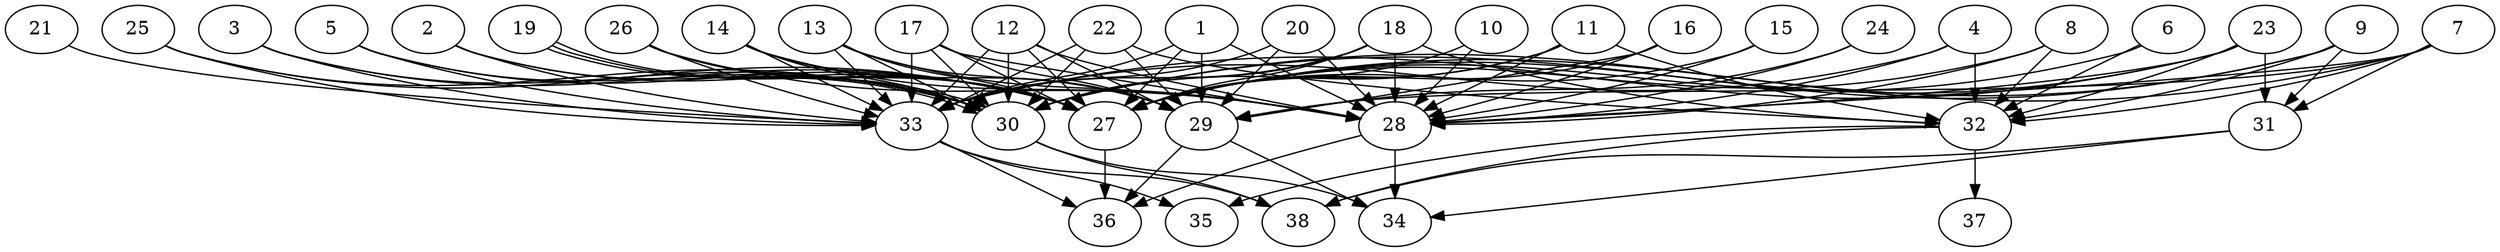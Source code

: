 // DAG (tier=3-complex, mode=data, n=38, ccr=0.530, fat=0.813, density=0.785, regular=0.201, jump=0.317, mindata=4194304, maxdata=33554432)
// DAG automatically generated by daggen at Sun Aug 24 16:33:35 2025
// /home/ermia/Project/Environments/daggen/bin/daggen --dot --ccr 0.530 --fat 0.813 --regular 0.201 --density 0.785 --jump 0.317 --mindata 4194304 --maxdata 33554432 -n 38 
digraph G {
  1 [size="3090114518272161280", alpha="0.03", expect_size="1545057259136080640"]
  1 -> 27 [size ="6729752178065408"]
  1 -> 28 [size ="6729752178065408"]
  1 -> 29 [size ="6729752178065408"]
  1 -> 33 [size ="6729752178065408"]
  2 [size="29828102304000894828544", alpha="0.09", expect_size="14914051152000447414272"]
  2 -> 27 [size ="7694381867859968"]
  2 -> 30 [size ="7694381867859968"]
  2 -> 33 [size ="7694381867859968"]
  3 [size="837016525629375744", alpha="0.08", expect_size="418508262814687872"]
  3 -> 27 [size ="550240683819008"]
  3 -> 30 [size ="550240683819008"]
  3 -> 33 [size ="550240683819008"]
  4 [size="3747817026998556672", alpha="0.16", expect_size="1873908513499278336"]
  4 -> 28 [size ="2030996081868800"]
  4 -> 32 [size ="2030996081868800"]
  4 -> 33 [size ="2030996081868800"]
  5 [size="108253143305985680", alpha="0.08", expect_size="54126571652992840"]
  5 -> 27 [size ="5084707762995200"]
  5 -> 30 [size ="5084707762995200"]
  5 -> 33 [size ="5084707762995200"]
  6 [size="5449397389213302784000", alpha="0.03", expect_size="2724698694606651392000"]
  6 -> 27 [size ="2477359156428800"]
  6 -> 32 [size ="2477359156428800"]
  7 [size="37173453068054311206912", alpha="0.18", expect_size="18586726534027155603456"]
  7 -> 28 [size ="8910702077018112"]
  7 -> 29 [size ="8910702077018112"]
  7 -> 30 [size ="8910702077018112"]
  7 -> 31 [size ="8910702077018112"]
  7 -> 32 [size ="8910702077018112"]
  8 [size="4872111474818177024", alpha="0.06", expect_size="2436055737409088512"]
  8 -> 27 [size ="2301827534028800"]
  8 -> 28 [size ="2301827534028800"]
  8 -> 32 [size ="2301827534028800"]
  9 [size="13421869667524162879488", alpha="0.12", expect_size="6710934833762081439744"]
  9 -> 27 [size ="4518198758080512"]
  9 -> 30 [size ="4518198758080512"]
  9 -> 31 [size ="4518198758080512"]
  9 -> 32 [size ="4518198758080512"]
  10 [size="865088210101122560", alpha="0.09", expect_size="432544105050561280"]
  10 -> 27 [size ="1413969411571712"]
  10 -> 28 [size ="1413969411571712"]
  11 [size="6606374369343120384", alpha="0.19", expect_size="3303187184671560192"]
  11 -> 27 [size ="3178654595022848"]
  11 -> 28 [size ="3178654595022848"]
  11 -> 30 [size ="3178654595022848"]
  11 -> 32 [size ="3178654595022848"]
  12 [size="761556753764757536768", alpha="0.18", expect_size="380778376882378768384"]
  12 -> 27 [size ="667152067592192"]
  12 -> 28 [size ="667152067592192"]
  12 -> 29 [size ="667152067592192"]
  12 -> 30 [size ="667152067592192"]
  12 -> 33 [size ="667152067592192"]
  13 [size="405764804046970560", alpha="0.12", expect_size="202882402023485280"]
  13 -> 27 [size ="552825406881792"]
  13 -> 28 [size ="552825406881792"]
  13 -> 29 [size ="552825406881792"]
  13 -> 30 [size ="552825406881792"]
  13 -> 33 [size ="552825406881792"]
  14 [size="19310954646863872000000", alpha="0.15", expect_size="9655477323431936000000"]
  14 -> 27 [size ="5758276075520000"]
  14 -> 28 [size ="5758276075520000"]
  14 -> 29 [size ="5758276075520000"]
  14 -> 30 [size ="5758276075520000"]
  14 -> 33 [size ="5758276075520000"]
  15 [size="293924696574675386368", alpha="0.10", expect_size="146962348287337693184"]
  15 -> 27 [size ="353655735713792"]
  15 -> 28 [size ="353655735713792"]
  16 [size="204745207876799680", alpha="0.12", expect_size="102372603938399840"]
  16 -> 27 [size ="7706581454028800"]
  16 -> 28 [size ="7706581454028800"]
  16 -> 29 [size ="7706581454028800"]
  17 [size="35164584590151847510016", alpha="0.06", expect_size="17582292295075923755008"]
  17 -> 27 [size ="8586713668517888"]
  17 -> 28 [size ="8586713668517888"]
  17 -> 29 [size ="8586713668517888"]
  17 -> 30 [size ="8586713668517888"]
  17 -> 33 [size ="8586713668517888"]
  18 [size="28468814888629984", alpha="0.17", expect_size="14234407444314992"]
  18 -> 27 [size ="1422914075230208"]
  18 -> 28 [size ="1422914075230208"]
  18 -> 30 [size ="1422914075230208"]
  18 -> 32 [size ="1422914075230208"]
  18 -> 33 [size ="1422914075230208"]
  19 [size="23796259935091955859456", alpha="0.00", expect_size="11898129967545977929728"]
  19 -> 27 [size ="6618543940435968"]
  19 -> 30 [size ="6618543940435968"]
  19 -> 30 [size ="6618543940435968"]
  20 [size="4436671019215074816", alpha="0.12", expect_size="2218335509607537408"]
  20 -> 28 [size ="2574592652607488"]
  20 -> 29 [size ="2574592652607488"]
  20 -> 33 [size ="2574592652607488"]
  21 [size="70835762257225960", alpha="0.08", expect_size="35417881128612980"]
  21 -> 33 [size ="4203432692940800"]
  22 [size="9753752853989844992", alpha="0.13", expect_size="4876876426994922496"]
  22 -> 29 [size ="3272081408000000"]
  22 -> 30 [size ="3272081408000000"]
  22 -> 32 [size ="3272081408000000"]
  22 -> 33 [size ="3272081408000000"]
  23 [size="2426287878654662144", alpha="0.03", expect_size="1213143939327331072"]
  23 -> 27 [size ="928017643732992"]
  23 -> 28 [size ="928017643732992"]
  23 -> 31 [size ="928017643732992"]
  23 -> 32 [size ="928017643732992"]
  23 -> 33 [size ="928017643732992"]
  24 [size="46039643414627496", alpha="0.03", expect_size="23019821707313748"]
  24 -> 28 [size ="754683006156800"]
  24 -> 29 [size ="754683006156800"]
  25 [size="1787812729234832640", alpha="0.10", expect_size="893906364617416320"]
  25 -> 27 [size ="674653999726592"]
  25 -> 30 [size ="674653999726592"]
  25 -> 33 [size ="674653999726592"]
  26 [size="338214937605319950336", alpha="0.19", expect_size="169107468802659975168"]
  26 -> 27 [size ="388345708412928"]
  26 -> 28 [size ="388345708412928"]
  26 -> 30 [size ="388345708412928"]
  26 -> 33 [size ="388345708412928"]
  27 [size="77079506959492288", alpha="0.04", expect_size="38539753479746144"]
  27 -> 36 [size ="5396238593687552"]
  28 [size="10281248136858646528", alpha="0.05", expect_size="5140624068429323264"]
  28 -> 34 [size ="3886657044480000"]
  28 -> 36 [size ="3886657044480000"]
  29 [size="81615222582575584", alpha="0.11", expect_size="40807611291287792"]
  29 -> 34 [size ="8747416144576512"]
  29 -> 36 [size ="8747416144576512"]
  30 [size="23513322205886689280", alpha="0.04", expect_size="11756661102943344640"]
  30 -> 34 [size ="8656635568324608"]
  30 -> 38 [size ="8656635568324608"]
  31 [size="119008359278739200", alpha="0.17", expect_size="59504179639369600"]
  31 -> 34 [size ="4723335262896128"]
  31 -> 38 [size ="4723335262896128"]
  32 [size="1576604729572069474304", alpha="0.08", expect_size="788302364786034737152"]
  32 -> 35 [size ="1083690343989248"]
  32 -> 37 [size ="1083690343989248"]
  32 -> 38 [size ="1083690343989248"]
  33 [size="13981454194818607104", alpha="0.01", expect_size="6990727097409303552"]
  33 -> 35 [size ="8071857517363200"]
  33 -> 36 [size ="8071857517363200"]
  33 -> 38 [size ="8071857517363200"]
  34 [size="92405981874261184", alpha="0.08", expect_size="46202990937130592"]
  35 [size="2955195449740210733056", alpha="0.19", expect_size="1477597724870105366528"]
  36 [size="165566177417438848", alpha="0.14", expect_size="82783088708719424"]
  37 [size="6468576557594265600", alpha="0.09", expect_size="3234288278797132800"]
  38 [size="142384677081709696", alpha="0.07", expect_size="71192338540854848"]
}